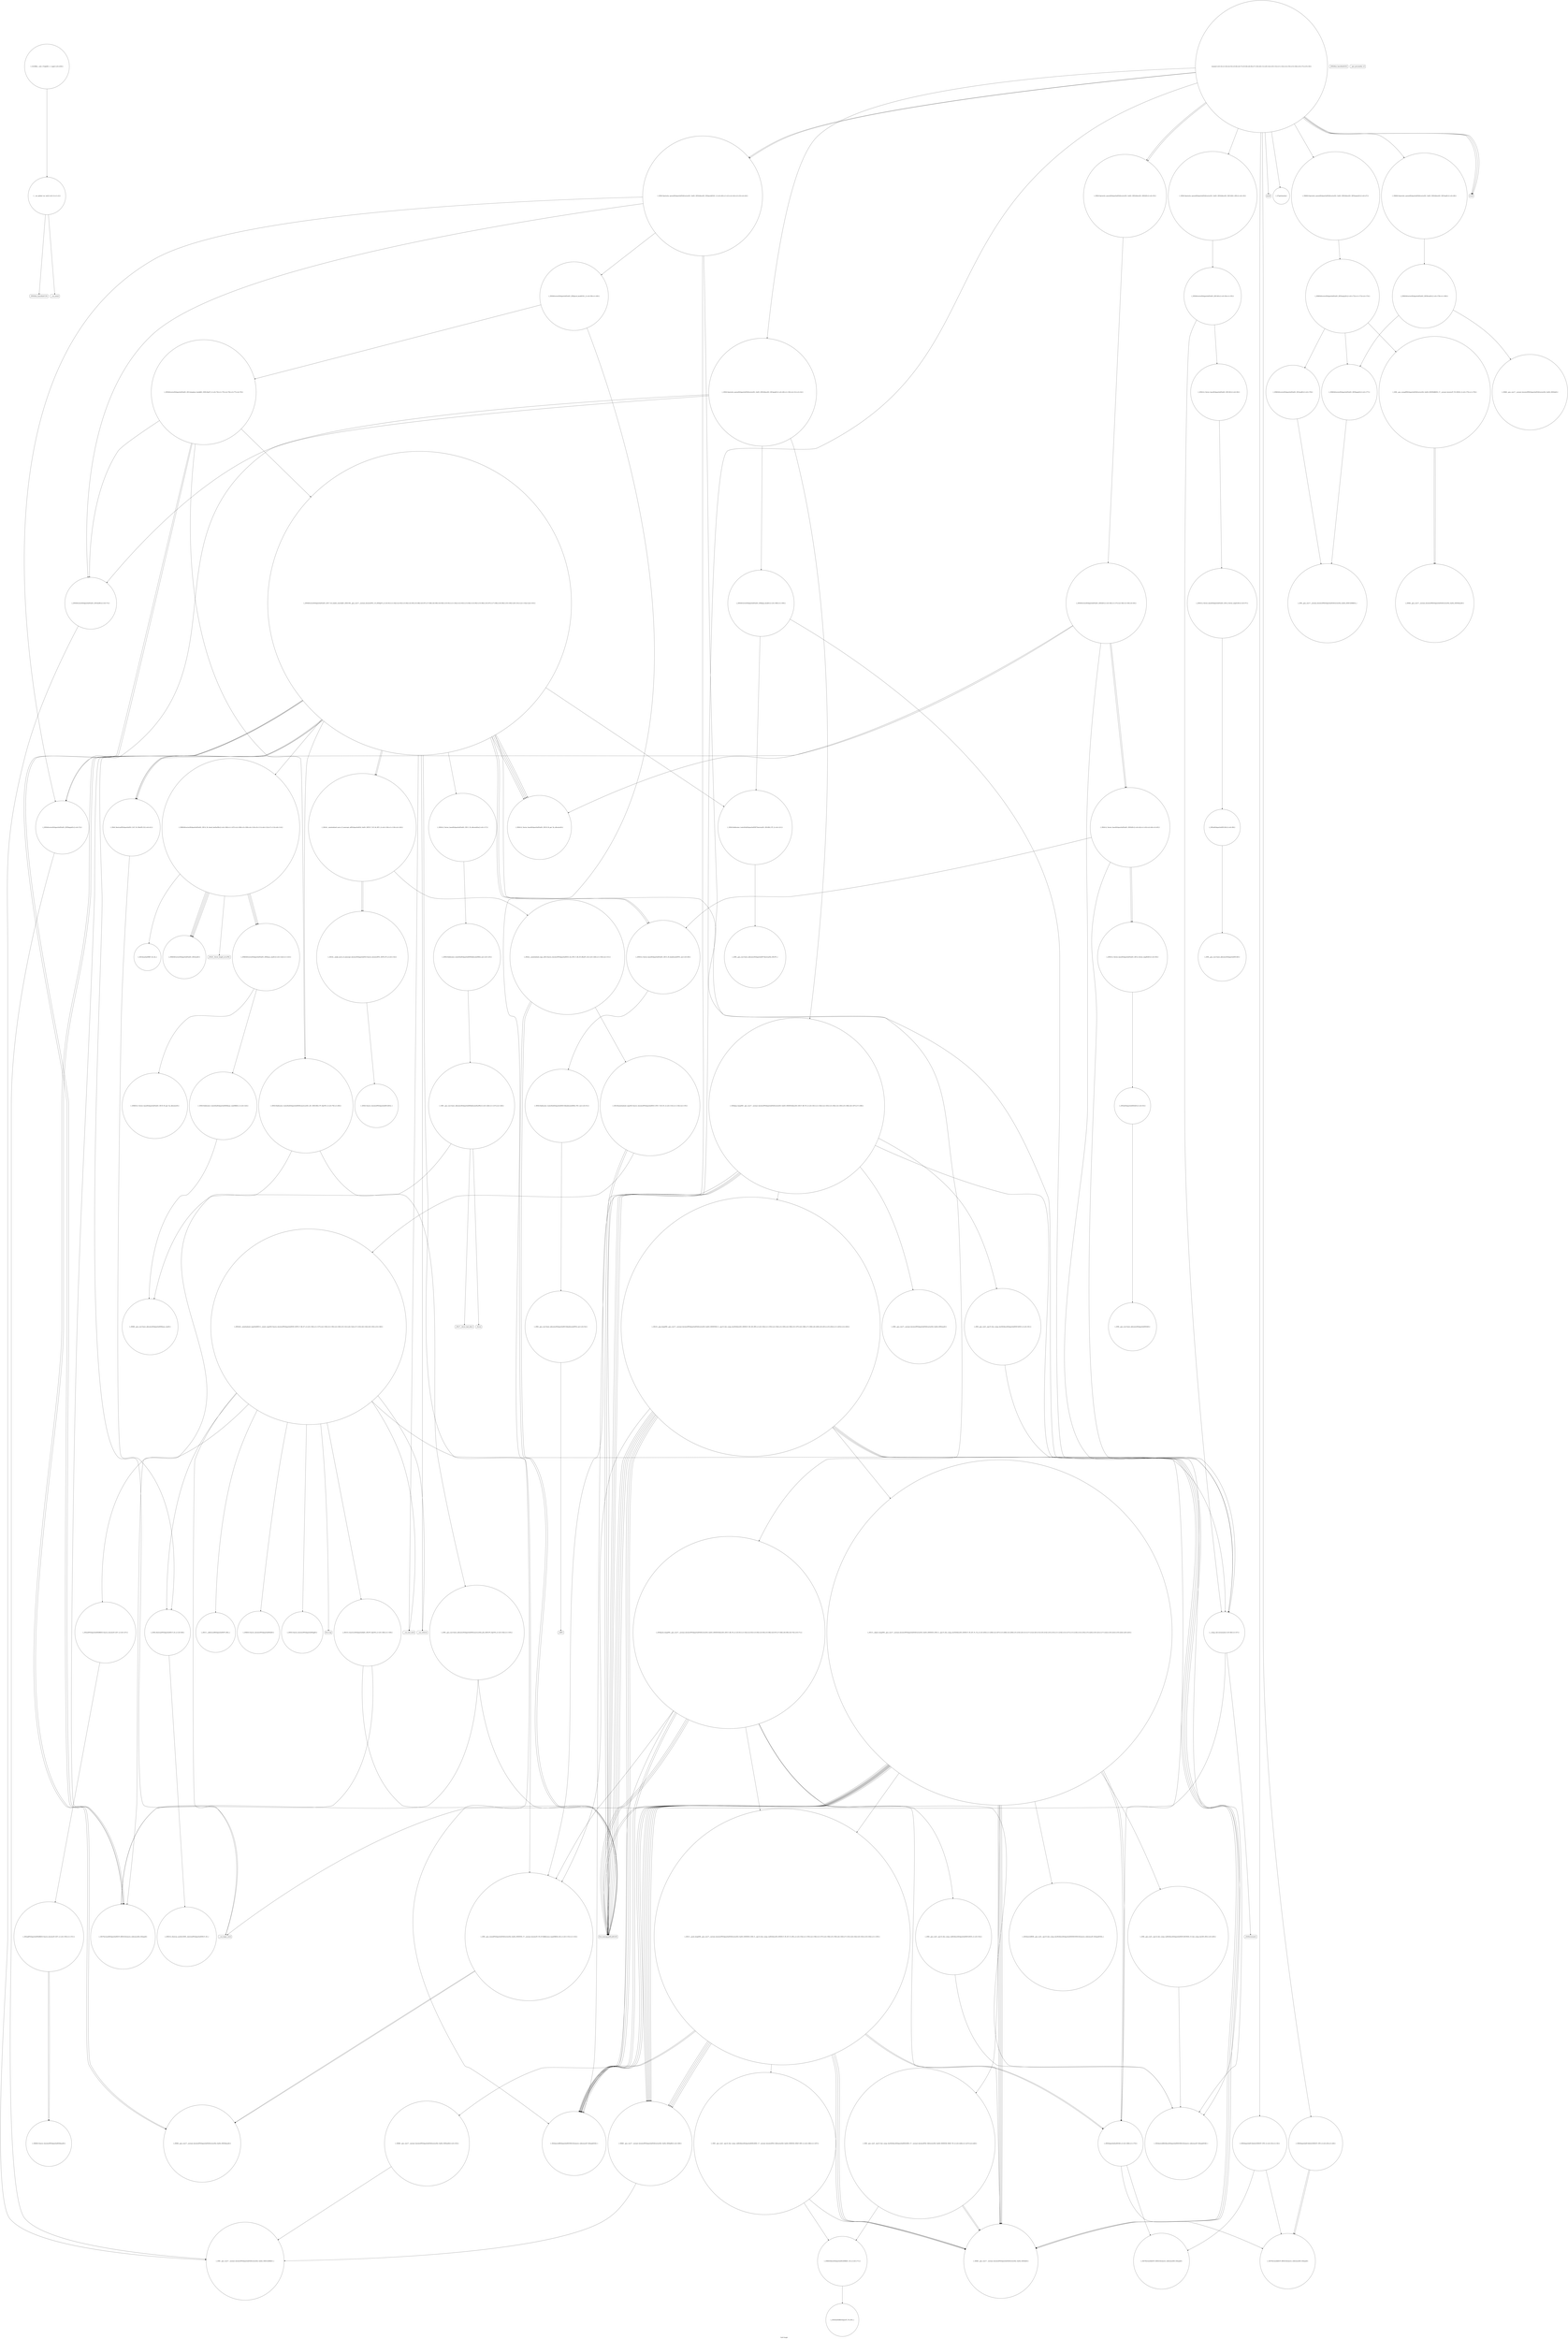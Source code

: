 digraph "Call Graph" {
	label="Call Graph";

	Node0x5584dc3a0f90 [shape=record,shape=circle,label="{__cxx_global_var_init|{<s0>1|<s1>2}}"];
	Node0x5584dc3a0f90:s0 -> Node0x5584dc3a1010[color=black];
	Node0x5584dc3a0f90:s1 -> Node0x5584dc649c00[color=black];
	Node0x5584dc64d7a0 [shape=record,shape=circle,label="{_ZN9__gnu_cxx5__ops14_Iter_comp_valISt4lessISt4pairIxiEEEclINS_17__normal_iteratorIPS4_St6vectorIS4_SaIS4_EEEES4_EEbT_RT0_|{<s0>166|<s1>167}}"];
	Node0x5584dc64d7a0:s0 -> Node0x5584dc64d620[color=black];
	Node0x5584dc64d7a0:s1 -> Node0x5584dc64d920[color=black];
	Node0x5584dc649e00 [shape=record,shape=circle,label="{_ZNSt14priority_queueISt4pairIxiESt6vectorIS1_SaIS1_EESt4lessIS1_EEC2IS4_vEEv|{<s0>19}}"];
	Node0x5584dc649e00:s0 -> Node0x5584dc64ac80[color=black];
	Node0x5584dc64b300 [shape=record,shape=circle,label="{_ZNKSt6vectorISt4pairIxiESaIS1_EE5beginEv|{<s0>177}}"];
	Node0x5584dc64b300:s0 -> Node0x5584dc64b480[color=black];
	Node0x5584dc64a180 [shape=record,shape=circle,label="{_ZNSt14priority_queueISt4pairIxiESt6vectorIS1_SaIS1_EESt4lessIS1_EE3popEv|{<s0>29|<s1>30|<s2>31|<s3>32}}"];
	Node0x5584dc64a180:s0 -> Node0x5584dc64b080[color=black];
	Node0x5584dc64a180:s1 -> Node0x5584dc64b100[color=black];
	Node0x5584dc64a180:s2 -> Node0x5584dc64b600[color=black];
	Node0x5584dc64a180:s3 -> Node0x5584dc64b680[color=black];
	Node0x5584dc64b680 [shape=record,shape=circle,label="{_ZNSt6vectorISt4pairIxiESaIS1_EE8pop_backEv|{<s0>189|<s1>190}}"];
	Node0x5584dc64b680:s0 -> Node0x5584dc64c6a0[color=black];
	Node0x5584dc64b680:s1 -> Node0x5584dc64a680[color=black];
	Node0x5584dc64a500 [shape=record,shape=circle,label="{_ZSt8_DestroyIPSt4pairIxiES1_EvT_S3_RSaIT0_E|{<s0>41}}"];
	Node0x5584dc64a500:s0 -> Node0x5584dc64a800[color=black];
	Node0x5584dc64ba00 [shape=record,shape=circle,label="{_ZN9__gnu_cxx5__ops14_Iter_comp_valISt4lessISt4pairIxiEEEC2EONS0_15_Iter_comp_iterIS5_EE|{<s0>229}}"];
	Node0x5584dc64ba00:s0 -> Node0x5584dc64d4a0[color=black];
	Node0x5584dc64a880 [shape=record,shape=circle,label="{_ZNSt12_Destroy_auxILb1EE9__destroyIPSt4pairIxiEEEvT_S5_}"];
	Node0x5584dc64ac00 [shape=record,shape=circle,label="{_ZN9__gnu_cxx13new_allocatorISt4pairIxiEED2Ev}"];
	Node0x5584dc64af80 [shape=record,shape=circle,label="{_ZSt4moveIRSt4pairIxiEEONSt16remove_referenceIT_E4typeEOS4_}"];
	Node0x5584dc64c320 [shape=record,shape=circle,label="{_ZNSt6vectorISt4pairIxiESaIS1_EE17_M_realloc_insertIJS1_EEEvN9__gnu_cxx17__normal_iteratorIPS1_S3_EEDpOT_|{<s0>81|<s1>82|<s2>83|<s3>84|<s4>85|<s5>86|<s6>87|<s7>88|<s8>89|<s9>90|<s10>91|<s11>92|<s12>93|<s13>94|<s14>95|<s15>96|<s16>97|<s17>98|<s18>99|<s19>100|<s20>101|<s21>102|<s22>103}}"];
	Node0x5584dc64c320:s0 -> Node0x5584dc64c420[color=black];
	Node0x5584dc64c320:s1 -> Node0x5584dc64b080[color=black];
	Node0x5584dc64c320:s2 -> Node0x5584dc64c4a0[color=black];
	Node0x5584dc64c320:s3 -> Node0x5584dc64c520[color=black];
	Node0x5584dc64c320:s4 -> Node0x5584dc64c2a0[color=black];
	Node0x5584dc64c320:s5 -> Node0x5584dc64b200[color=black];
	Node0x5584dc64c320:s6 -> Node0x5584dc64c620[color=black];
	Node0x5584dc64c320:s7 -> Node0x5584dc64a580[color=black];
	Node0x5584dc64c320:s8 -> Node0x5584dc64c5a0[color=black];
	Node0x5584dc64c320:s9 -> Node0x5584dc64c620[color=black];
	Node0x5584dc64c320:s10 -> Node0x5584dc64a580[color=black];
	Node0x5584dc64c320:s11 -> Node0x5584dc64c5a0[color=black];
	Node0x5584dc64c320:s12 -> Node0x5584dc64a700[color=black];
	Node0x5584dc64c320:s13 -> Node0x5584dc64c6a0[color=black];
	Node0x5584dc64c320:s14 -> Node0x5584dc64c7a0[color=black];
	Node0x5584dc64c320:s15 -> Node0x5584dc64a580[color=black];
	Node0x5584dc64c320:s16 -> Node0x5584dc64a500[color=black];
	Node0x5584dc64c320:s17 -> Node0x5584dc64a900[color=black];
	Node0x5584dc64c320:s18 -> Node0x5584dc64c720[color=black];
	Node0x5584dc64c320:s19 -> Node0x5584dc64a580[color=black];
	Node0x5584dc64c320:s20 -> Node0x5584dc64a500[color=black];
	Node0x5584dc64c320:s21 -> Node0x5584dc64a900[color=black];
	Node0x5584dc64c320:s22 -> Node0x5584dc64a680[color=black];
	Node0x5584dc64c6a0 [shape=record,shape=circle,label="{_ZNSt16allocator_traitsISaISt4pairIxiEEE7destroyIS1_EEvRS2_PT_|{<s0>121}}"];
	Node0x5584dc64c6a0:s0 -> Node0x5584dc64d420[color=black];
	Node0x5584dc64ca20 [shape=record,shape=circle,label="{_ZNSt16allocator_traitsISaISt4pairIxiEEE8max_sizeERKS2_|{<s0>124}}"];
	Node0x5584dc64ca20:s0 -> Node0x5584dc64cb20[color=black];
	Node0x5584dc64cda0 [shape=record,shape=circle,label="{_ZSt22__uninitialized_copy_aISt13move_iteratorIPSt4pairIxiEES3_S2_ET0_T_S6_S5_RSaIT1_E|{<s0>129|<s1>130|<s2>131}}"];
	Node0x5584dc64cda0:s0 -> Node0x5584dc64a100[color=black];
	Node0x5584dc64cda0:s1 -> Node0x5584dc64a100[color=black];
	Node0x5584dc64cda0:s2 -> Node0x5584dc64cea0[color=black];
	Node0x5584dc64d120 [shape=record,shape=circle,label="{_ZNKSt13move_iteratorIPSt4pairIxiEEdeEv}"];
	Node0x5584dc64d4a0 [shape=record,shape=circle,label="{_ZSt4moveIRSt4lessISt4pairIxiEEEONSt16remove_referenceIT_E4typeEOS6_}"];
	Node0x5584dc3a1010 [shape=record,shape=Mrecord,label="{_ZNSt8ios_base4InitC1Ev}"];
	Node0x5584dc64d820 [shape=record,shape=circle,label="{_ZNK9__gnu_cxx17__normal_iteratorIPSt4pairIxiESt6vectorIS2_SaIS2_EEEplEl|{<s0>168}}"];
	Node0x5584dc64d820:s0 -> Node0x5584dc64d720[color=black];
	Node0x5584dc649e80 [shape=record,shape=circle,label="{_ZNSt14priority_queueISt4pairIxiESt6vectorIS1_SaIS1_EESt4lessIS1_EE4pushEOS1_|{<s0>20|<s1>21|<s2>22|<s3>23|<s4>24}}"];
	Node0x5584dc649e80:s0 -> Node0x5584dc64af80[color=black];
	Node0x5584dc649e80:s1 -> Node0x5584dc64af00[color=black];
	Node0x5584dc649e80:s2 -> Node0x5584dc64b080[color=black];
	Node0x5584dc649e80:s3 -> Node0x5584dc64b100[color=black];
	Node0x5584dc649e80:s4 -> Node0x5584dc64b000[color=black];
	Node0x5584dc64b380 [shape=record,shape=circle,label="{_ZNKSt6vectorISt4pairIxiESaIS1_EE3endEv|{<s0>178}}"];
	Node0x5584dc64b380:s0 -> Node0x5584dc64b480[color=black];
	Node0x5584dc64a200 [shape=record,shape=circle,label="{_ZNSt4pairIxiEC2IxiLb1EEEOT_OT0_|{<s0>33|<s1>34}}"];
	Node0x5584dc64a200:s0 -> Node0x5584dc64a400[color=black];
	Node0x5584dc64a200:s1 -> Node0x5584dc64a380[color=black];
	Node0x5584dc64b700 [shape=record,shape=circle,label="{_ZN9__gnu_cxx5__ops15_Iter_comp_iterISt4lessISt4pairIxiEEEC2ES5_|{<s0>191}}"];
	Node0x5584dc64b700:s0 -> Node0x5584dc64d4a0[color=black];
	Node0x5584dc64a580 [shape=record,shape=circle,label="{_ZNSt12_Vector_baseISt4pairIxiESaIS1_EE19_M_get_Tp_allocatorEv}"];
	Node0x5584dc64ba80 [shape=record,shape=circle,label="{_GLOBAL__sub_I_TripleM_1_1.cpp|{<s0>230}}"];
	Node0x5584dc64ba80:s0 -> Node0x5584dc3a0f90[color=black];
	Node0x5584dc64a900 [shape=record,shape=circle,label="{_ZNSt12_Vector_baseISt4pairIxiESaIS1_EE13_M_deallocateEPS1_m|{<s0>49}}"];
	Node0x5584dc64a900:s0 -> Node0x5584dc64aa00[color=black];
	Node0x5584dc64ac80 [shape=record,shape=circle,label="{_ZNSt6vectorISt4pairIxiESaIS1_EEC2Ev|{<s0>54|<s1>55}}"];
	Node0x5584dc64ac80:s0 -> Node0x5584dc64ad00[color=black];
	Node0x5584dc64ac80:s1 -> Node0x5584dc64a680[color=black];
	Node0x5584dc64b000 [shape=record,shape=circle,label="{_ZSt9push_heapIN9__gnu_cxx17__normal_iteratorIPSt4pairIxiESt6vectorIS3_SaIS3_EEEESt4lessIS3_EEvT_SB_T0_|{<s0>61|<s1>62|<s2>63|<s3>64|<s4>65|<s5>66|<s6>67|<s7>68|<s8>69|<s9>70|<s10>71}}"];
	Node0x5584dc64b000:s0 -> Node0x5584dc64d4a0[color=black];
	Node0x5584dc64b000:s1 -> Node0x5584dc64d520[color=black];
	Node0x5584dc64b000:s2 -> Node0x5584dc64d5a0[color=black];
	Node0x5584dc64b000:s3 -> Node0x5584dc64d620[color=black];
	Node0x5584dc64b000:s4 -> Node0x5584dc64af80[color=black];
	Node0x5584dc64b000:s5 -> Node0x5584dc64a100[color=black];
	Node0x5584dc64b000:s6 -> Node0x5584dc64a100[color=black];
	Node0x5584dc64b000:s7 -> Node0x5584dc64c4a0[color=black];
	Node0x5584dc64b000:s8 -> Node0x5584dc64af80[color=black];
	Node0x5584dc64b000:s9 -> Node0x5584dc64a100[color=black];
	Node0x5584dc64b000:s10 -> Node0x5584dc64d6a0[color=black];
	Node0x5584dc64c3a0 [shape=record,shape=circle,label="{_ZN9__gnu_cxx13new_allocatorISt4pairIxiEE9constructIS2_JS2_EEEvPT_DpOT0_|{<s0>104|<s1>105}}"];
	Node0x5584dc64c3a0:s0 -> Node0x5584dc64c2a0[color=black];
	Node0x5584dc64c3a0:s1 -> Node0x5584dc64a100[color=black];
	Node0x5584dc64c720 [shape=record,shape=Mrecord,label="{__cxa_rethrow}"];
	Node0x5584dc64caa0 [shape=record,shape=circle,label="{_ZNKSt12_Vector_baseISt4pairIxiESaIS1_EE19_M_get_Tp_allocatorEv}"];
	Node0x5584dc64ce20 [shape=record,shape=circle,label="{_ZSt32__make_move_if_noexcept_iteratorISt4pairIxiESt13move_iteratorIPS1_EET0_PT_|{<s0>132}}"];
	Node0x5584dc64ce20:s0 -> Node0x5584dc64d3a0[color=black];
	Node0x5584dc64d1a0 [shape=record,shape=circle,label="{_ZNSt13move_iteratorIPSt4pairIxiEEppEv}"];
	Node0x5584dc64d520 [shape=record,shape=circle,label="{_ZN9__gnu_cxx5__ops14_Iter_comp_valISt4lessISt4pairIxiEEEC2ES5_|{<s0>152}}"];
	Node0x5584dc64d520:s0 -> Node0x5584dc64d4a0[color=black];
	Node0x5584dc649b80 [shape=record,shape=Mrecord,label="{_ZNSt8ios_base4InitD1Ev}"];
	Node0x5584dc64d8a0 [shape=record,shape=circle,label="{_ZNSt4pairIxiEaSEOS0_|{<s0>169|<s1>170}}"];
	Node0x5584dc64d8a0:s0 -> Node0x5584dc64a400[color=black];
	Node0x5584dc64d8a0:s1 -> Node0x5584dc64a380[color=black];
	Node0x5584dc649f00 [shape=record,shape=circle,label="{_ZNSt4pairIxiEC2IiiLb1EEEOT_OT0_|{<s0>25|<s1>26}}"];
	Node0x5584dc649f00:s0 -> Node0x5584dc64a380[color=black];
	Node0x5584dc649f00:s1 -> Node0x5584dc64a380[color=black];
	Node0x5584dc64b400 [shape=record,shape=circle,label="{_ZNK9__gnu_cxx17__normal_iteratorIPKSt4pairIxiESt6vectorIS2_SaIS2_EEE4baseEv}"];
	Node0x5584dc64a280 [shape=record,shape=Mrecord,label="{printf}"];
	Node0x5584dc64b780 [shape=record,shape=circle,label="{_ZN9__gnu_cxx17__normal_iteratorIPSt4pairIxiESt6vectorIS2_SaIS2_EEEmmEv}"];
	Node0x5584dc64a600 [shape=record,shape=circle,label="{_ZNSt12_Vector_baseISt4pairIxiESaIS1_EED2Ev|{<s0>42|<s1>43|<s2>44|<s3>45}}"];
	Node0x5584dc64a600:s0 -> Node0x5584dc64a900[color=black];
	Node0x5584dc64a600:s1 -> Node0x5584dc64a980[color=black];
	Node0x5584dc64a600:s2 -> Node0x5584dc64a980[color=black];
	Node0x5584dc64a600:s3 -> Node0x5584dc64a680[color=black];
	Node0x5584dc64a980 [shape=record,shape=circle,label="{_ZNSt12_Vector_baseISt4pairIxiESaIS1_EE12_Vector_implD2Ev|{<s0>50}}"];
	Node0x5584dc64a980:s0 -> Node0x5584dc64ab80[color=black];
	Node0x5584dc64ad00 [shape=record,shape=circle,label="{_ZNSt12_Vector_baseISt4pairIxiESaIS1_EEC2Ev|{<s0>56}}"];
	Node0x5584dc64ad00:s0 -> Node0x5584dc64ad80[color=black];
	Node0x5584dc64b080 [shape=record,shape=circle,label="{_ZNSt6vectorISt4pairIxiESaIS1_EE5beginEv|{<s0>72}}"];
	Node0x5584dc64b080:s0 -> Node0x5584dc64d720[color=black];
	Node0x5584dc64c420 [shape=record,shape=circle,label="{_ZNKSt6vectorISt4pairIxiESaIS1_EE12_M_check_lenEmPKc|{<s0>106|<s1>107|<s2>108|<s3>109|<s4>110|<s5>111|<s6>112|<s7>113|<s8>114}}"];
	Node0x5584dc64c420:s0 -> Node0x5584dc64c820[color=black];
	Node0x5584dc64c420:s1 -> Node0x5584dc64c8a0[color=black];
	Node0x5584dc64c420:s2 -> Node0x5584dc64c920[color=black];
	Node0x5584dc64c420:s3 -> Node0x5584dc64c8a0[color=black];
	Node0x5584dc64c420:s4 -> Node0x5584dc64c8a0[color=black];
	Node0x5584dc64c420:s5 -> Node0x5584dc64c9a0[color=black];
	Node0x5584dc64c420:s6 -> Node0x5584dc64c8a0[color=black];
	Node0x5584dc64c420:s7 -> Node0x5584dc64c820[color=black];
	Node0x5584dc64c420:s8 -> Node0x5584dc64c820[color=black];
	Node0x5584dc64c7a0 [shape=record,shape=Mrecord,label="{__cxa_end_catch}"];
	Node0x5584dc64cb20 [shape=record,shape=circle,label="{_ZNK9__gnu_cxx13new_allocatorISt4pairIxiEE8max_sizeEv}"];
	Node0x5584dc64cea0 [shape=record,shape=circle,label="{_ZSt18uninitialized_copyISt13move_iteratorIPSt4pairIxiEES3_ET0_T_S6_S5_|{<s0>133|<s1>134|<s2>135}}"];
	Node0x5584dc64cea0:s0 -> Node0x5584dc64a100[color=black];
	Node0x5584dc64cea0:s1 -> Node0x5584dc64a100[color=black];
	Node0x5584dc64cea0:s2 -> Node0x5584dc64cf20[color=black];
	Node0x5584dc64d220 [shape=record,shape=Mrecord,label="{llvm.trap}"];
	Node0x5584dc64d5a0 [shape=record,shape=circle,label="{_ZNK9__gnu_cxx17__normal_iteratorIPSt4pairIxiESt6vectorIS2_SaIS2_EEEmiEl|{<s0>153}}"];
	Node0x5584dc64d5a0:s0 -> Node0x5584dc64d720[color=black];
	Node0x5584dc649c00 [shape=record,shape=Mrecord,label="{__cxa_atexit}"];
	Node0x5584dc64d920 [shape=record,shape=circle,label="{_ZNKSt4lessISt4pairIxiEEclERKS1_S4_|{<s0>171}}"];
	Node0x5584dc64d920:s0 -> Node0x5584dc64d9a0[color=black];
	Node0x5584dc649f80 [shape=record,shape=Mrecord,label="{__gxx_personality_v0}"];
	Node0x5584dc64b480 [shape=record,shape=circle,label="{_ZN9__gnu_cxx17__normal_iteratorIPKSt4pairIxiESt6vectorIS2_SaIS2_EEEC2ERKS4_}"];
	Node0x5584dc64a300 [shape=record,shape=circle,label="{_ZNSt14priority_queueISt4pairIxiESt6vectorIS1_SaIS1_EESt4lessIS1_EED2Ev|{<s0>35}}"];
	Node0x5584dc64a300:s0 -> Node0x5584dc64a480[color=black];
	Node0x5584dc64b800 [shape=record,shape=circle,label="{_ZSt10__pop_heapIN9__gnu_cxx17__normal_iteratorIPSt4pairIxiESt6vectorIS3_SaIS3_EEEENS0_5__ops15_Iter_comp_iterISt4lessIS3_EEEEvT_SE_SE_RT0_|{<s0>192|<s1>193|<s2>194|<s3>195|<s4>196|<s5>197|<s6>198|<s7>199|<s8>200|<s9>201|<s10>202|<s11>203|<s12>204}}"];
	Node0x5584dc64b800:s0 -> Node0x5584dc64d620[color=black];
	Node0x5584dc64b800:s1 -> Node0x5584dc64af80[color=black];
	Node0x5584dc64b800:s2 -> Node0x5584dc64a100[color=black];
	Node0x5584dc64b800:s3 -> Node0x5584dc64d620[color=black];
	Node0x5584dc64b800:s4 -> Node0x5584dc64af80[color=black];
	Node0x5584dc64b800:s5 -> Node0x5584dc64d620[color=black];
	Node0x5584dc64b800:s6 -> Node0x5584dc64d8a0[color=black];
	Node0x5584dc64b800:s7 -> Node0x5584dc64a100[color=black];
	Node0x5584dc64b800:s8 -> Node0x5584dc64c4a0[color=black];
	Node0x5584dc64b800:s9 -> Node0x5584dc64af80[color=black];
	Node0x5584dc64b800:s10 -> Node0x5584dc64a100[color=black];
	Node0x5584dc64b800:s11 -> Node0x5584dc64a100[color=black];
	Node0x5584dc64b800:s12 -> Node0x5584dc64b880[color=black];
	Node0x5584dc64a680 [shape=record,shape=circle,label="{__clang_call_terminate|{<s0>46|<s1>47}}"];
	Node0x5584dc64a680:s0 -> Node0x5584dc64a700[color=black];
	Node0x5584dc64a680:s1 -> Node0x5584dc64a780[color=black];
	Node0x5584dc64aa00 [shape=record,shape=circle,label="{_ZNSt16allocator_traitsISaISt4pairIxiEEE10deallocateERS2_PS1_m|{<s0>51}}"];
	Node0x5584dc64aa00:s0 -> Node0x5584dc64aa80[color=black];
	Node0x5584dc64ad80 [shape=record,shape=circle,label="{_ZNSt12_Vector_baseISt4pairIxiESaIS1_EE12_Vector_implC2Ev|{<s0>57}}"];
	Node0x5584dc64ad80:s0 -> Node0x5584dc64ae00[color=black];
	Node0x5584dc64b100 [shape=record,shape=circle,label="{_ZNSt6vectorISt4pairIxiESaIS1_EE3endEv|{<s0>73}}"];
	Node0x5584dc64b100:s0 -> Node0x5584dc64d720[color=black];
	Node0x5584dc64c4a0 [shape=record,shape=circle,label="{_ZN9__gnu_cxxmiIPSt4pairIxiESt6vectorIS2_SaIS2_EEEENS_17__normal_iteratorIT_T0_E15difference_typeERKSA_SD_|{<s0>115|<s1>116}}"];
	Node0x5584dc64c4a0:s0 -> Node0x5584dc64c620[color=black];
	Node0x5584dc64c4a0:s1 -> Node0x5584dc64c620[color=black];
	Node0x5584dc64c820 [shape=record,shape=circle,label="{_ZNKSt6vectorISt4pairIxiESaIS1_EE8max_sizeEv|{<s0>122|<s1>123}}"];
	Node0x5584dc64c820:s0 -> Node0x5584dc64caa0[color=black];
	Node0x5584dc64c820:s1 -> Node0x5584dc64ca20[color=black];
	Node0x5584dc64cba0 [shape=record,shape=circle,label="{_ZNSt16allocator_traitsISaISt4pairIxiEEE8allocateERS2_m|{<s0>125}}"];
	Node0x5584dc64cba0:s0 -> Node0x5584dc64cc20[color=black];
	Node0x5584dc64cf20 [shape=record,shape=circle,label="{_ZNSt20__uninitialized_copyILb0EE13__uninit_copyISt13move_iteratorIPSt4pairIxiEES5_EET0_T_S8_S7_|{<s0>136|<s1>137|<s2>138|<s3>139|<s4>140|<s5>141|<s6>142|<s7>143|<s8>144|<s9>145|<s10>146}}"];
	Node0x5584dc64cf20:s0 -> Node0x5584dc64cfa0[color=black];
	Node0x5584dc64cf20:s1 -> Node0x5584dc64d0a0[color=black];
	Node0x5584dc64cf20:s2 -> Node0x5584dc64d120[color=black];
	Node0x5584dc64cf20:s3 -> Node0x5584dc64d020[color=black];
	Node0x5584dc64cf20:s4 -> Node0x5584dc64d1a0[color=black];
	Node0x5584dc64cf20:s5 -> Node0x5584dc64a700[color=black];
	Node0x5584dc64cf20:s6 -> Node0x5584dc64a800[color=black];
	Node0x5584dc64cf20:s7 -> Node0x5584dc64c720[color=black];
	Node0x5584dc64cf20:s8 -> Node0x5584dc64c7a0[color=black];
	Node0x5584dc64cf20:s9 -> Node0x5584dc64d220[color=black];
	Node0x5584dc64cf20:s10 -> Node0x5584dc64a680[color=black];
	Node0x5584dc64d2a0 [shape=record,shape=circle,label="{_ZSteqIPSt4pairIxiEEbRKSt13move_iteratorIT_ES7_|{<s0>150|<s1>151}}"];
	Node0x5584dc64d2a0:s0 -> Node0x5584dc64d320[color=black];
	Node0x5584dc64d2a0:s1 -> Node0x5584dc64d320[color=black];
	Node0x5584dc64d620 [shape=record,shape=circle,label="{_ZNK9__gnu_cxx17__normal_iteratorIPSt4pairIxiESt6vectorIS2_SaIS2_EEEdeEv}"];
	Node0x5584dc649c80 [shape=record,shape=circle,label="{_Z7gettimeiiix}"];
	Node0x5584dc64d9a0 [shape=record,shape=circle,label="{_ZStltIxiEbRKSt4pairIT_T0_ES5_}"];
	Node0x5584dc64a000 [shape=record,shape=circle,label="{_ZNKSt14priority_queueISt4pairIxiESt6vectorIS1_SaIS1_EESt4lessIS1_EE5emptyEv|{<s0>27}}"];
	Node0x5584dc64a000:s0 -> Node0x5584dc64da20[color=black];
	Node0x5584dc64b500 [shape=record,shape=circle,label="{_ZNKSt6vectorISt4pairIxiESaIS1_EE5frontEv|{<s0>179|<s1>180}}"];
	Node0x5584dc64b500:s0 -> Node0x5584dc64b300[color=black];
	Node0x5584dc64b500:s1 -> Node0x5584dc64b580[color=black];
	Node0x5584dc64a380 [shape=record,shape=circle,label="{_ZSt7forwardIiEOT_RNSt16remove_referenceIS0_E4typeE}"];
	Node0x5584dc64b880 [shape=record,shape=circle,label="{_ZSt13__adjust_heapIN9__gnu_cxx17__normal_iteratorIPSt4pairIxiESt6vectorIS3_SaIS3_EEEElS3_NS0_5__ops15_Iter_comp_iterISt4lessIS3_EEEEvT_T0_SF_T1_T2_|{<s0>205|<s1>206|<s2>207|<s3>208|<s4>209|<s5>210|<s6>211|<s7>212|<s8>213|<s9>214|<s10>215|<s11>216|<s12>217|<s13>218|<s14>219|<s15>220|<s16>221|<s17>222|<s18>223|<s19>224|<s20>225}}"];
	Node0x5584dc64b880:s0 -> Node0x5584dc64d820[color=black];
	Node0x5584dc64b880:s1 -> Node0x5584dc64d820[color=black];
	Node0x5584dc64b880:s2 -> Node0x5584dc64b900[color=black];
	Node0x5584dc64b880:s3 -> Node0x5584dc64d820[color=black];
	Node0x5584dc64b880:s4 -> Node0x5584dc64d620[color=black];
	Node0x5584dc64b880:s5 -> Node0x5584dc64af80[color=black];
	Node0x5584dc64b880:s6 -> Node0x5584dc64d820[color=black];
	Node0x5584dc64b880:s7 -> Node0x5584dc64d620[color=black];
	Node0x5584dc64b880:s8 -> Node0x5584dc64d8a0[color=black];
	Node0x5584dc64b880:s9 -> Node0x5584dc64d820[color=black];
	Node0x5584dc64b880:s10 -> Node0x5584dc64d620[color=black];
	Node0x5584dc64b880:s11 -> Node0x5584dc64af80[color=black];
	Node0x5584dc64b880:s12 -> Node0x5584dc64d820[color=black];
	Node0x5584dc64b880:s13 -> Node0x5584dc64d620[color=black];
	Node0x5584dc64b880:s14 -> Node0x5584dc64d8a0[color=black];
	Node0x5584dc64b880:s15 -> Node0x5584dc64b980[color=black];
	Node0x5584dc64b880:s16 -> Node0x5584dc64ba00[color=black];
	Node0x5584dc64b880:s17 -> Node0x5584dc64a100[color=black];
	Node0x5584dc64b880:s18 -> Node0x5584dc64af80[color=black];
	Node0x5584dc64b880:s19 -> Node0x5584dc64a100[color=black];
	Node0x5584dc64b880:s20 -> Node0x5584dc64d6a0[color=black];
	Node0x5584dc64a700 [shape=record,shape=Mrecord,label="{__cxa_begin_catch}"];
	Node0x5584dc64aa80 [shape=record,shape=circle,label="{_ZN9__gnu_cxx13new_allocatorISt4pairIxiEE10deallocateEPS2_m|{<s0>52}}"];
	Node0x5584dc64aa80:s0 -> Node0x5584dc64ab00[color=black];
	Node0x5584dc64ae00 [shape=record,shape=circle,label="{_ZNSaISt4pairIxiEEC2Ev|{<s0>58}}"];
	Node0x5584dc64ae00:s0 -> Node0x5584dc64ae80[color=black];
	Node0x5584dc64b180 [shape=record,shape=circle,label="{_ZNSt6vectorISt4pairIxiESaIS1_EE12emplace_backIJS1_EEEvDpOT_|{<s0>74|<s1>75|<s2>76|<s3>77|<s4>78}}"];
	Node0x5584dc64b180:s0 -> Node0x5584dc64c2a0[color=black];
	Node0x5584dc64b180:s1 -> Node0x5584dc64b200[color=black];
	Node0x5584dc64b180:s2 -> Node0x5584dc64b100[color=black];
	Node0x5584dc64b180:s3 -> Node0x5584dc64c2a0[color=black];
	Node0x5584dc64b180:s4 -> Node0x5584dc64c320[color=black];
	Node0x5584dc64c520 [shape=record,shape=circle,label="{_ZNSt12_Vector_baseISt4pairIxiESaIS1_EE11_M_allocateEm|{<s0>117}}"];
	Node0x5584dc64c520:s0 -> Node0x5584dc64cba0[color=black];
	Node0x5584dc64c8a0 [shape=record,shape=circle,label="{_ZNKSt6vectorISt4pairIxiESaIS1_EE4sizeEv}"];
	Node0x5584dc64cc20 [shape=record,shape=circle,label="{_ZN9__gnu_cxx13new_allocatorISt4pairIxiEE8allocateEmPKv|{<s0>126|<s1>127|<s2>128}}"];
	Node0x5584dc64cc20:s0 -> Node0x5584dc64cb20[color=black];
	Node0x5584dc64cc20:s1 -> Node0x5584dc64cca0[color=black];
	Node0x5584dc64cc20:s2 -> Node0x5584dc64cd20[color=black];
	Node0x5584dc64cfa0 [shape=record,shape=circle,label="{_ZStneIPSt4pairIxiEEbRKSt13move_iteratorIT_ES7_|{<s0>147}}"];
	Node0x5584dc64cfa0:s0 -> Node0x5584dc64d2a0[color=black];
	Node0x5584dc64d320 [shape=record,shape=circle,label="{_ZNKSt13move_iteratorIPSt4pairIxiEE4baseEv}"];
	Node0x5584dc64d6a0 [shape=record,shape=circle,label="{_ZSt11__push_heapIN9__gnu_cxx17__normal_iteratorIPSt4pairIxiESt6vectorIS3_SaIS3_EEEElS3_NS0_5__ops14_Iter_comp_valISt4lessIS3_EEEEvT_T0_SF_T1_RT2_|{<s0>154|<s1>155|<s2>156|<s3>157|<s4>158|<s5>159|<s6>160|<s7>161|<s8>162|<s9>163|<s10>164|<s11>165}}"];
	Node0x5584dc64d6a0:s0 -> Node0x5584dc64d820[color=black];
	Node0x5584dc64d6a0:s1 -> Node0x5584dc64d7a0[color=black];
	Node0x5584dc64d6a0:s2 -> Node0x5584dc64d820[color=black];
	Node0x5584dc64d6a0:s3 -> Node0x5584dc64d620[color=black];
	Node0x5584dc64d6a0:s4 -> Node0x5584dc64af80[color=black];
	Node0x5584dc64d6a0:s5 -> Node0x5584dc64d820[color=black];
	Node0x5584dc64d6a0:s6 -> Node0x5584dc64d620[color=black];
	Node0x5584dc64d6a0:s7 -> Node0x5584dc64d8a0[color=black];
	Node0x5584dc64d6a0:s8 -> Node0x5584dc64af80[color=black];
	Node0x5584dc64d6a0:s9 -> Node0x5584dc64d820[color=black];
	Node0x5584dc64d6a0:s10 -> Node0x5584dc64d620[color=black];
	Node0x5584dc64d6a0:s11 -> Node0x5584dc64d8a0[color=black];
	Node0x5584dc649d00 [shape=record,shape=circle,label="{main|{<s0>3|<s1>4|<s2>5|<s3>6|<s4>7|<s5>8|<s6>9|<s7>10|<s8>11|<s9>12|<s10>13|<s11>14|<s12>15|<s13>16|<s14>17|<s15>18}}"];
	Node0x5584dc649d00:s0 -> Node0x5584dc649d80[color=black];
	Node0x5584dc649d00:s1 -> Node0x5584dc649d80[color=black];
	Node0x5584dc649d00:s2 -> Node0x5584dc649d80[color=black];
	Node0x5584dc649d00:s3 -> Node0x5584dc649e00[color=black];
	Node0x5584dc649d00:s4 -> Node0x5584dc649f00[color=black];
	Node0x5584dc649d00:s5 -> Node0x5584dc649e80[color=black];
	Node0x5584dc649d00:s6 -> Node0x5584dc64a000[color=black];
	Node0x5584dc649d00:s7 -> Node0x5584dc64a080[color=black];
	Node0x5584dc649d00:s8 -> Node0x5584dc64a100[color=black];
	Node0x5584dc649d00:s9 -> Node0x5584dc64a180[color=black];
	Node0x5584dc649d00:s10 -> Node0x5584dc64a300[color=black];
	Node0x5584dc649d00:s11 -> Node0x5584dc649c80[color=black];
	Node0x5584dc649d00:s12 -> Node0x5584dc64a200[color=black];
	Node0x5584dc649d00:s13 -> Node0x5584dc649e80[color=black];
	Node0x5584dc649d00:s14 -> Node0x5584dc64a280[color=black];
	Node0x5584dc649d00:s15 -> Node0x5584dc64a300[color=black];
	Node0x5584dc64da20 [shape=record,shape=circle,label="{_ZNKSt6vectorISt4pairIxiESaIS1_EE5emptyEv|{<s0>172|<s1>173|<s2>174}}"];
	Node0x5584dc64da20:s0 -> Node0x5584dc64b300[color=black];
	Node0x5584dc64da20:s1 -> Node0x5584dc64b380[color=black];
	Node0x5584dc64da20:s2 -> Node0x5584dc64b280[color=black];
	Node0x5584dc64a080 [shape=record,shape=circle,label="{_ZNKSt14priority_queueISt4pairIxiESt6vectorIS1_SaIS1_EESt4lessIS1_EE3topEv|{<s0>28}}"];
	Node0x5584dc64a080:s0 -> Node0x5584dc64b500[color=black];
	Node0x5584dc64b580 [shape=record,shape=circle,label="{_ZNK9__gnu_cxx17__normal_iteratorIPKSt4pairIxiESt6vectorIS2_SaIS2_EEEdeEv}"];
	Node0x5584dc64a400 [shape=record,shape=circle,label="{_ZSt7forwardIxEOT_RNSt16remove_referenceIS0_E4typeE}"];
	Node0x5584dc64b900 [shape=record,shape=circle,label="{_ZN9__gnu_cxx5__ops15_Iter_comp_iterISt4lessISt4pairIxiEEEclINS_17__normal_iteratorIPS4_St6vectorIS4_SaIS4_EEEESD_EEbT_T0_|{<s0>226|<s1>227|<s2>228}}"];
	Node0x5584dc64b900:s0 -> Node0x5584dc64d620[color=black];
	Node0x5584dc64b900:s1 -> Node0x5584dc64d620[color=black];
	Node0x5584dc64b900:s2 -> Node0x5584dc64d920[color=black];
	Node0x5584dc64a780 [shape=record,shape=Mrecord,label="{_ZSt9terminatev}"];
	Node0x5584dc64ab00 [shape=record,shape=Mrecord,label="{_ZdlPv}"];
	Node0x5584dc64ae80 [shape=record,shape=circle,label="{_ZN9__gnu_cxx13new_allocatorISt4pairIxiEEC2Ev}"];
	Node0x5584dc64b200 [shape=record,shape=circle,label="{_ZNSt16allocator_traitsISaISt4pairIxiEEE9constructIS1_JS1_EEEvRS2_PT_DpOT0_|{<s0>79|<s1>80}}"];
	Node0x5584dc64b200:s0 -> Node0x5584dc64c2a0[color=black];
	Node0x5584dc64b200:s1 -> Node0x5584dc64c3a0[color=black];
	Node0x5584dc64c5a0 [shape=record,shape=circle,label="{_ZSt34__uninitialized_move_if_noexcept_aIPSt4pairIxiES2_SaIS1_EET0_T_S5_S4_RT1_|{<s0>118|<s1>119|<s2>120}}"];
	Node0x5584dc64c5a0:s0 -> Node0x5584dc64ce20[color=black];
	Node0x5584dc64c5a0:s1 -> Node0x5584dc64ce20[color=black];
	Node0x5584dc64c5a0:s2 -> Node0x5584dc64cda0[color=black];
	Node0x5584dc64c920 [shape=record,shape=Mrecord,label="{_ZSt20__throw_length_errorPKc}"];
	Node0x5584dc64cca0 [shape=record,shape=Mrecord,label="{_ZSt17__throw_bad_allocv}"];
	Node0x5584dc64d020 [shape=record,shape=circle,label="{_ZSt10_ConstructISt4pairIxiEJS1_EEvPT_DpOT0_|{<s0>148|<s1>149}}"];
	Node0x5584dc64d020:s0 -> Node0x5584dc64c2a0[color=black];
	Node0x5584dc64d020:s1 -> Node0x5584dc64a100[color=black];
	Node0x5584dc64d3a0 [shape=record,shape=circle,label="{_ZNSt13move_iteratorIPSt4pairIxiEEC2ES2_}"];
	Node0x5584dc64d720 [shape=record,shape=circle,label="{_ZN9__gnu_cxx17__normal_iteratorIPSt4pairIxiESt6vectorIS2_SaIS2_EEEC2ERKS3_}"];
	Node0x5584dc649d80 [shape=record,shape=Mrecord,label="{scanf}"];
	Node0x5584dc64b280 [shape=record,shape=circle,label="{_ZN9__gnu_cxxeqIPKSt4pairIxiESt6vectorIS2_SaIS2_EEEEbRKNS_17__normal_iteratorIT_T0_EESD_|{<s0>175|<s1>176}}"];
	Node0x5584dc64b280:s0 -> Node0x5584dc64b400[color=black];
	Node0x5584dc64b280:s1 -> Node0x5584dc64b400[color=black];
	Node0x5584dc64a100 [shape=record,shape=Mrecord,label="{llvm.memcpy.p0i8.p0i8.i64}"];
	Node0x5584dc64b600 [shape=record,shape=circle,label="{_ZSt8pop_heapIN9__gnu_cxx17__normal_iteratorIPSt4pairIxiESt6vectorIS3_SaIS3_EEEESt4lessIS3_EEvT_SB_T0_|{<s0>181|<s1>182|<s2>183|<s3>184|<s4>185|<s5>186|<s6>187|<s7>188}}"];
	Node0x5584dc64b600:s0 -> Node0x5584dc64c4a0[color=black];
	Node0x5584dc64b600:s1 -> Node0x5584dc64d4a0[color=black];
	Node0x5584dc64b600:s2 -> Node0x5584dc64b700[color=black];
	Node0x5584dc64b600:s3 -> Node0x5584dc64b780[color=black];
	Node0x5584dc64b600:s4 -> Node0x5584dc64a100[color=black];
	Node0x5584dc64b600:s5 -> Node0x5584dc64a100[color=black];
	Node0x5584dc64b600:s6 -> Node0x5584dc64a100[color=black];
	Node0x5584dc64b600:s7 -> Node0x5584dc64b800[color=black];
	Node0x5584dc64a480 [shape=record,shape=circle,label="{_ZNSt6vectorISt4pairIxiESaIS1_EED2Ev|{<s0>36|<s1>37|<s2>38|<s3>39|<s4>40}}"];
	Node0x5584dc64a480:s0 -> Node0x5584dc64a580[color=black];
	Node0x5584dc64a480:s1 -> Node0x5584dc64a500[color=black];
	Node0x5584dc64a480:s2 -> Node0x5584dc64a600[color=black];
	Node0x5584dc64a480:s3 -> Node0x5584dc64a600[color=black];
	Node0x5584dc64a480:s4 -> Node0x5584dc64a680[color=black];
	Node0x5584dc64b980 [shape=record,shape=circle,label="{_ZSt4moveIRN9__gnu_cxx5__ops15_Iter_comp_iterISt4lessISt4pairIxiEEEEEONSt16remove_referenceIT_E4typeEOSA_}"];
	Node0x5584dc64a800 [shape=record,shape=circle,label="{_ZSt8_DestroyIPSt4pairIxiEEvT_S3_|{<s0>48}}"];
	Node0x5584dc64a800:s0 -> Node0x5584dc64a880[color=black];
	Node0x5584dc64ab80 [shape=record,shape=circle,label="{_ZNSaISt4pairIxiEED2Ev|{<s0>53}}"];
	Node0x5584dc64ab80:s0 -> Node0x5584dc64ac00[color=black];
	Node0x5584dc64af00 [shape=record,shape=circle,label="{_ZNSt6vectorISt4pairIxiESaIS1_EE9push_backEOS1_|{<s0>59|<s1>60}}"];
	Node0x5584dc64af00:s0 -> Node0x5584dc64af80[color=black];
	Node0x5584dc64af00:s1 -> Node0x5584dc64b180[color=black];
	Node0x5584dc64c2a0 [shape=record,shape=circle,label="{_ZSt7forwardISt4pairIxiEEOT_RNSt16remove_referenceIS2_E4typeE}"];
	Node0x5584dc64c620 [shape=record,shape=circle,label="{_ZNK9__gnu_cxx17__normal_iteratorIPSt4pairIxiESt6vectorIS2_SaIS2_EEE4baseEv}"];
	Node0x5584dc64c9a0 [shape=record,shape=circle,label="{_ZSt3maxImERKT_S2_S2_}"];
	Node0x5584dc64cd20 [shape=record,shape=Mrecord,label="{_Znwm}"];
	Node0x5584dc64d0a0 [shape=record,shape=circle,label="{_ZSt11__addressofISt4pairIxiEEPT_RS2_}"];
	Node0x5584dc64d420 [shape=record,shape=circle,label="{_ZN9__gnu_cxx13new_allocatorISt4pairIxiEE7destroyIS2_EEvPT_}"];
}
